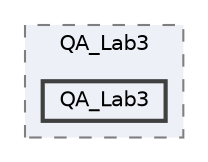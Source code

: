 digraph "C:/Users/tonis/source/repos/QA_Lab3/QA_Lab3"
{
 // LATEX_PDF_SIZE
  bgcolor="transparent";
  edge [fontname=Helvetica,fontsize=10,labelfontname=Helvetica,labelfontsize=10];
  node [fontname=Helvetica,fontsize=10,shape=box,height=0.2,width=0.4];
  compound=true
  subgraph clusterdir_d182499c6a0477864c8db391dd484c29 {
    graph [ bgcolor="#edf0f7", pencolor="grey50", label="QA_Lab3", fontname=Helvetica,fontsize=10 style="filled,dashed", URL="dir_d182499c6a0477864c8db391dd484c29.html",tooltip=""]
  dir_674035cbfc363101da43c6464e435576 [label="QA_Lab3", fillcolor="#edf0f7", color="grey25", style="filled,bold", URL="dir_674035cbfc363101da43c6464e435576.html",tooltip=""];
  }
}
